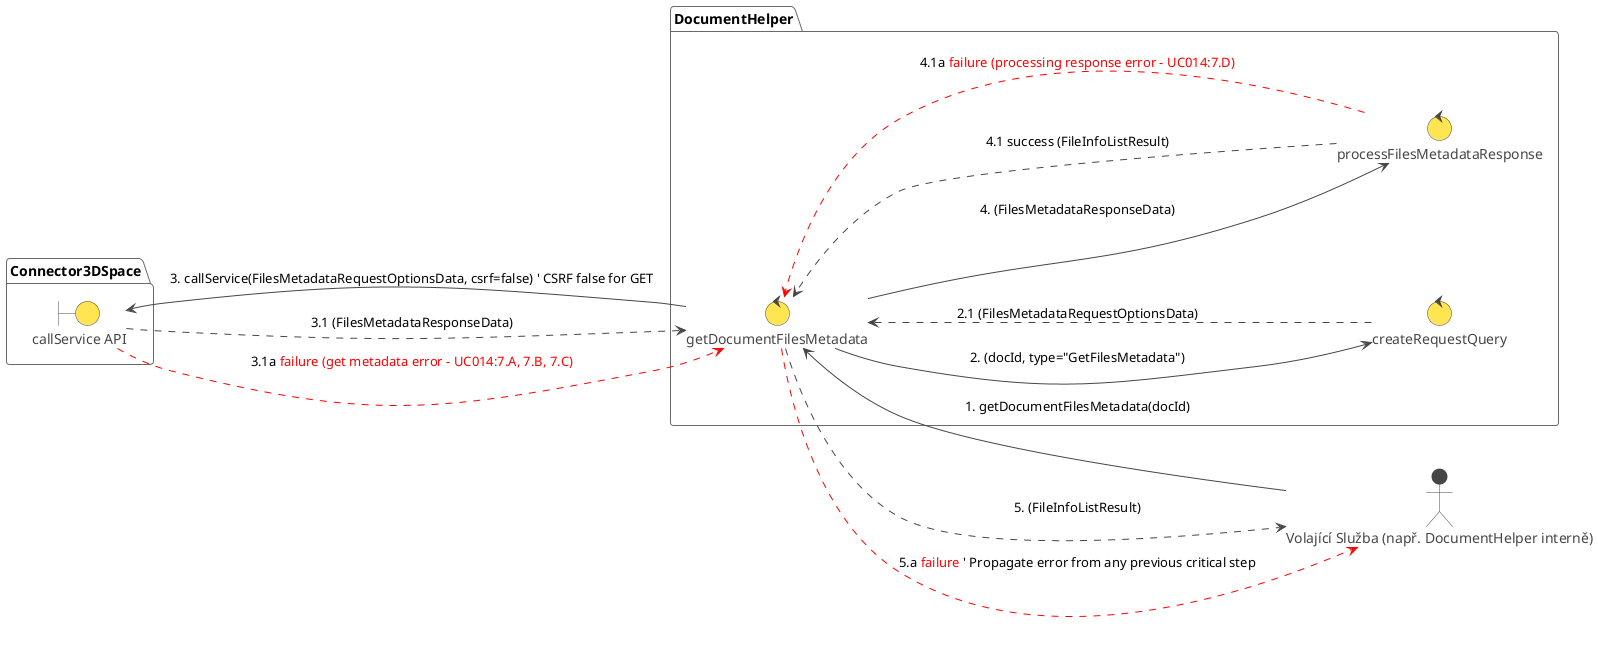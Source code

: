 @startuml RD-013_Get_Document_Files_Metadata
!theme vibrant
left to right direction

actor "Volající Služba (např. DocumentHelper interně)" as CallingService

package "DocumentHelper" as DocumentHelperModule {
   control "getDocumentFilesMetadata" as getFilesMetadataCtrl
   control "createRequestQuery" as createRequestQueryCtrl
   control "processFilesMetadataResponse" as processFilesMetadataCtrl
}

package "Connector3DSpace" {
   boundary "callService API" as ConnectorApi
}

' Entities are commented out as per previous preference
' entity "DocId (param)" as DocIdParam
' entity "FilesMetadataRequestOptions (data)" as FilesMetadataRequestOptionsData
' entity "FilesMetadataResponse (data)" as FilesMetadataResponseData
' entity "FileInfoList (result)" as FileInfoListResult

' UC-014 Krok 1: Volající služba volá API
CallingService -> getFilesMetadataCtrl : 1. getDocumentFilesMetadata(docId)

' UC-014 Krok 2: Sestavení požadavku na získání metadat souborů
getFilesMetadataCtrl -> createRequestQueryCtrl : 2. (docId, type="GetFilesMetadata")
createRequestQueryCtrl ..> getFilesMetadataCtrl : 2.1 (FilesMetadataRequestOptionsData)

' UC-014 Krok 3: Odeslání požadavku a získání odpovědi
getFilesMetadataCtrl -> ConnectorApi : 3. callService(FilesMetadataRequestOptionsData, csrf=false) ' CSRF false for GET
ConnectorApi ..> getFilesMetadataCtrl : 3.1 (FilesMetadataResponseData)
ConnectorApi .[#red].> getFilesMetadataCtrl : 3.1a <color:red>failure (get metadata error - UC014:7.A, 7.B, 7.C)</color>

' UC-014 Krok 4: Zpracování FilesMetadataResponse
getFilesMetadataCtrl -> processFilesMetadataCtrl : 4. (FilesMetadataResponseData)
processFilesMetadataCtrl ..> getFilesMetadataCtrl : 4.1 success (FileInfoListResult)
processFilesMetadataCtrl .[#red].> getFilesMetadataCtrl : 4.1a <color:red>failure (processing response error - UC014:7.D)</color>

' UC-014 Krok 5: Vrácení odpovědi
getFilesMetadataCtrl ..> CallingService : 5. (FileInfoListResult)
getFilesMetadataCtrl .[#red].> CallingService : 5.a <color:red>failure</color> ' Propagate error from any previous critical step

@enduml